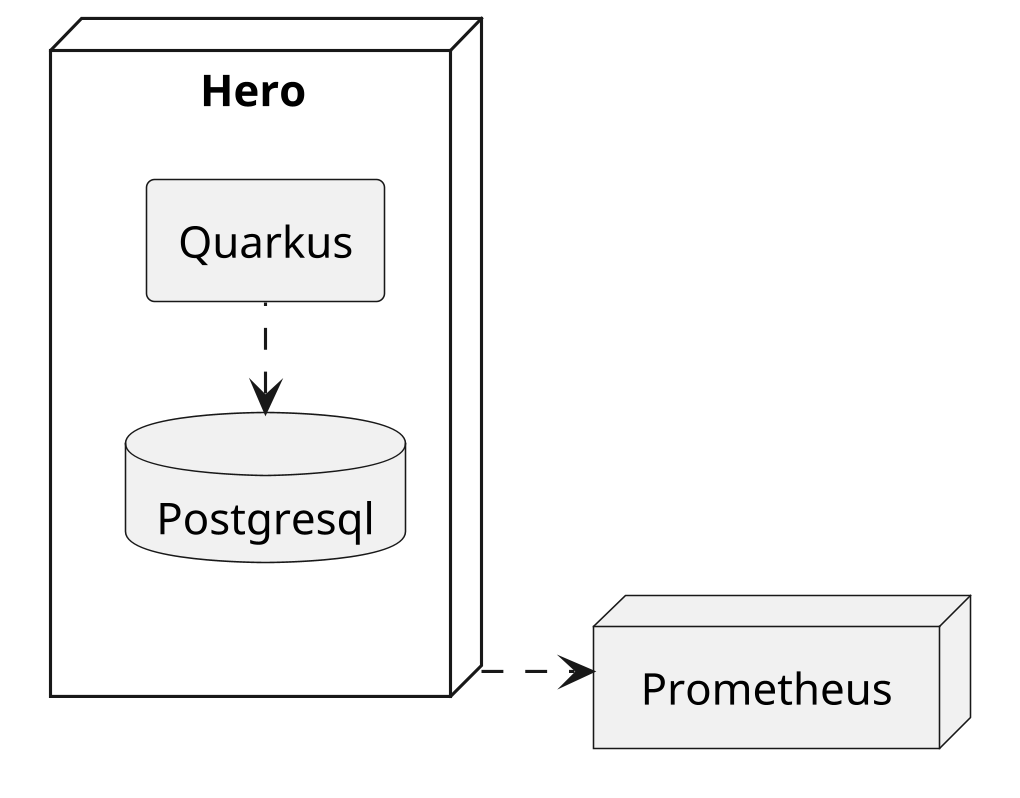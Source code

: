 @startuml
skinparam dpi 300
allow_mixing

left to right direction

node "Hero" as hero {
    agent "Quarkus" as heroQuarkus
    database "Postgresql" as heroPostgresql
    heroQuarkus .up> heroPostgresql
}

node "Prometheus" as prometheus {
}

hero ..> prometheus

@enduml

